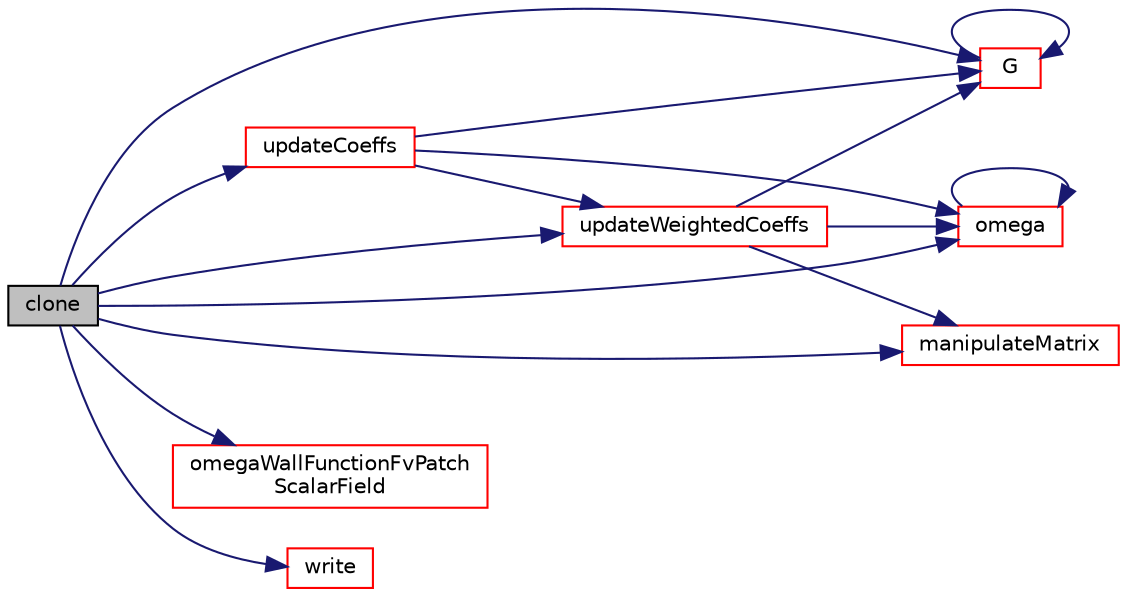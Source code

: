 digraph "clone"
{
  bgcolor="transparent";
  edge [fontname="Helvetica",fontsize="10",labelfontname="Helvetica",labelfontsize="10"];
  node [fontname="Helvetica",fontsize="10",shape=record];
  rankdir="LR";
  Node1202 [label="clone",height=0.2,width=0.4,color="black", fillcolor="grey75", style="filled", fontcolor="black"];
  Node1202 -> Node1203 [color="midnightblue",fontsize="10",style="solid",fontname="Helvetica"];
  Node1203 [label="G",height=0.2,width=0.4,color="red",URL="$a32181.html#ad35ace611250c5f497f21747c0920fec",tooltip="Return non-const access to the master&#39;s G field. "];
  Node1203 -> Node1203 [color="midnightblue",fontsize="10",style="solid",fontname="Helvetica"];
  Node1202 -> Node1285 [color="midnightblue",fontsize="10",style="solid",fontname="Helvetica"];
  Node1285 [label="manipulateMatrix",height=0.2,width=0.4,color="red",URL="$a32181.html#a3f0cafc1e1afd9a71ada8385e3fa343a",tooltip="Manipulate matrix. "];
  Node1202 -> Node1284 [color="midnightblue",fontsize="10",style="solid",fontname="Helvetica"];
  Node1284 [label="omega",height=0.2,width=0.4,color="red",URL="$a32181.html#a0a19ade47a22371d23b806d6b945dc4a",tooltip="Return non-const access to the master&#39;s omega field. "];
  Node1284 -> Node1284 [color="midnightblue",fontsize="10",style="solid",fontname="Helvetica"];
  Node1202 -> Node1219 [color="midnightblue",fontsize="10",style="solid",fontname="Helvetica"];
  Node1219 [label="omegaWallFunctionFvPatch\lScalarField",height=0.2,width=0.4,color="red",URL="$a32181.html#a26075cd96383142b2b7e83a130df61b0",tooltip="Construct from patch and internal field. "];
  Node1202 -> Node1582 [color="midnightblue",fontsize="10",style="solid",fontname="Helvetica"];
  Node1582 [label="updateCoeffs",height=0.2,width=0.4,color="red",URL="$a32181.html#a7e24eafac629d3733181cd942d4c902f",tooltip="Update the coefficients associated with the patch field. "];
  Node1582 -> Node1203 [color="midnightblue",fontsize="10",style="solid",fontname="Helvetica"];
  Node1582 -> Node1284 [color="midnightblue",fontsize="10",style="solid",fontname="Helvetica"];
  Node1582 -> Node1634 [color="midnightblue",fontsize="10",style="solid",fontname="Helvetica"];
  Node1634 [label="updateWeightedCoeffs",height=0.2,width=0.4,color="red",URL="$a32181.html#abdb19742355ced144cd0033d4c5b1e35",tooltip="Update the coefficients associated with the patch field. "];
  Node1634 -> Node1203 [color="midnightblue",fontsize="10",style="solid",fontname="Helvetica"];
  Node1634 -> Node1284 [color="midnightblue",fontsize="10",style="solid",fontname="Helvetica"];
  Node1634 -> Node1285 [color="midnightblue",fontsize="10",style="solid",fontname="Helvetica"];
  Node1202 -> Node1634 [color="midnightblue",fontsize="10",style="solid",fontname="Helvetica"];
  Node1202 -> Node1635 [color="midnightblue",fontsize="10",style="solid",fontname="Helvetica"];
  Node1635 [label="write",height=0.2,width=0.4,color="red",URL="$a32181.html#a293fdfec8bdfbd5c3913ab4c9f3454ff",tooltip="Write. "];
}
